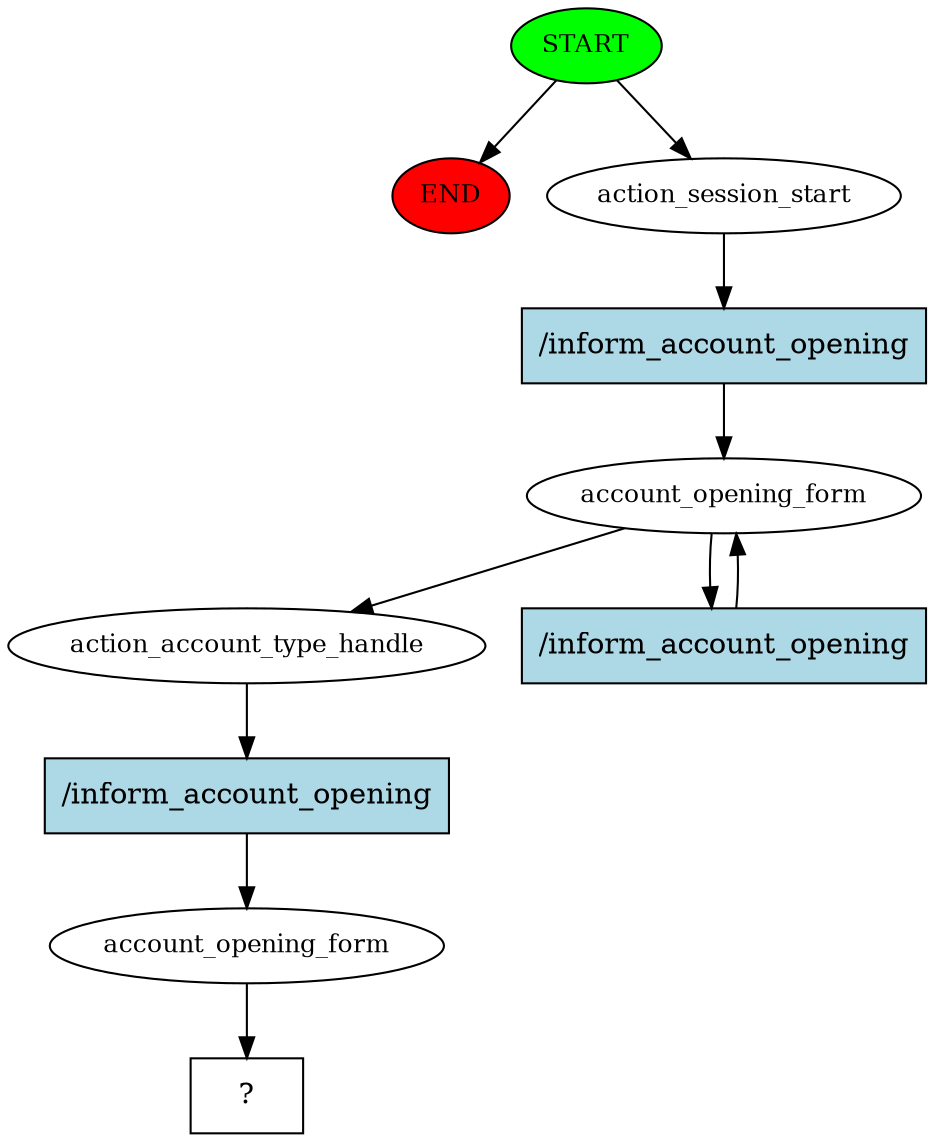 digraph  {
0 [class="start active", fillcolor=green, fontsize=12, label=START, style=filled];
"-1" [class=end, fillcolor=red, fontsize=12, label=END, style=filled];
1 [class=active, fontsize=12, label=action_session_start];
2 [class=active, fontsize=12, label=account_opening_form];
4 [class=active, fontsize=12, label=action_account_type_handle];
5 [class=active, fontsize=12, label=account_opening_form];
6 [class="intent dashed active", label="  ?  ", shape=rect];
7 [class="intent active", fillcolor=lightblue, label="/inform_account_opening", shape=rect, style=filled];
8 [class="intent active", fillcolor=lightblue, label="/inform_account_opening", shape=rect, style=filled];
9 [class="intent active", fillcolor=lightblue, label="/inform_account_opening", shape=rect, style=filled];
0 -> "-1"  [class="", key=NONE, label=""];
0 -> 1  [class=active, key=NONE, label=""];
1 -> 7  [class=active, key=0];
2 -> 4  [class=active, key=NONE, label=""];
2 -> 8  [class=active, key=0];
4 -> 9  [class=active, key=0];
5 -> 6  [class=active, key=NONE, label=""];
7 -> 2  [class=active, key=0];
8 -> 2  [class=active, key=0];
9 -> 5  [class=active, key=0];
}
